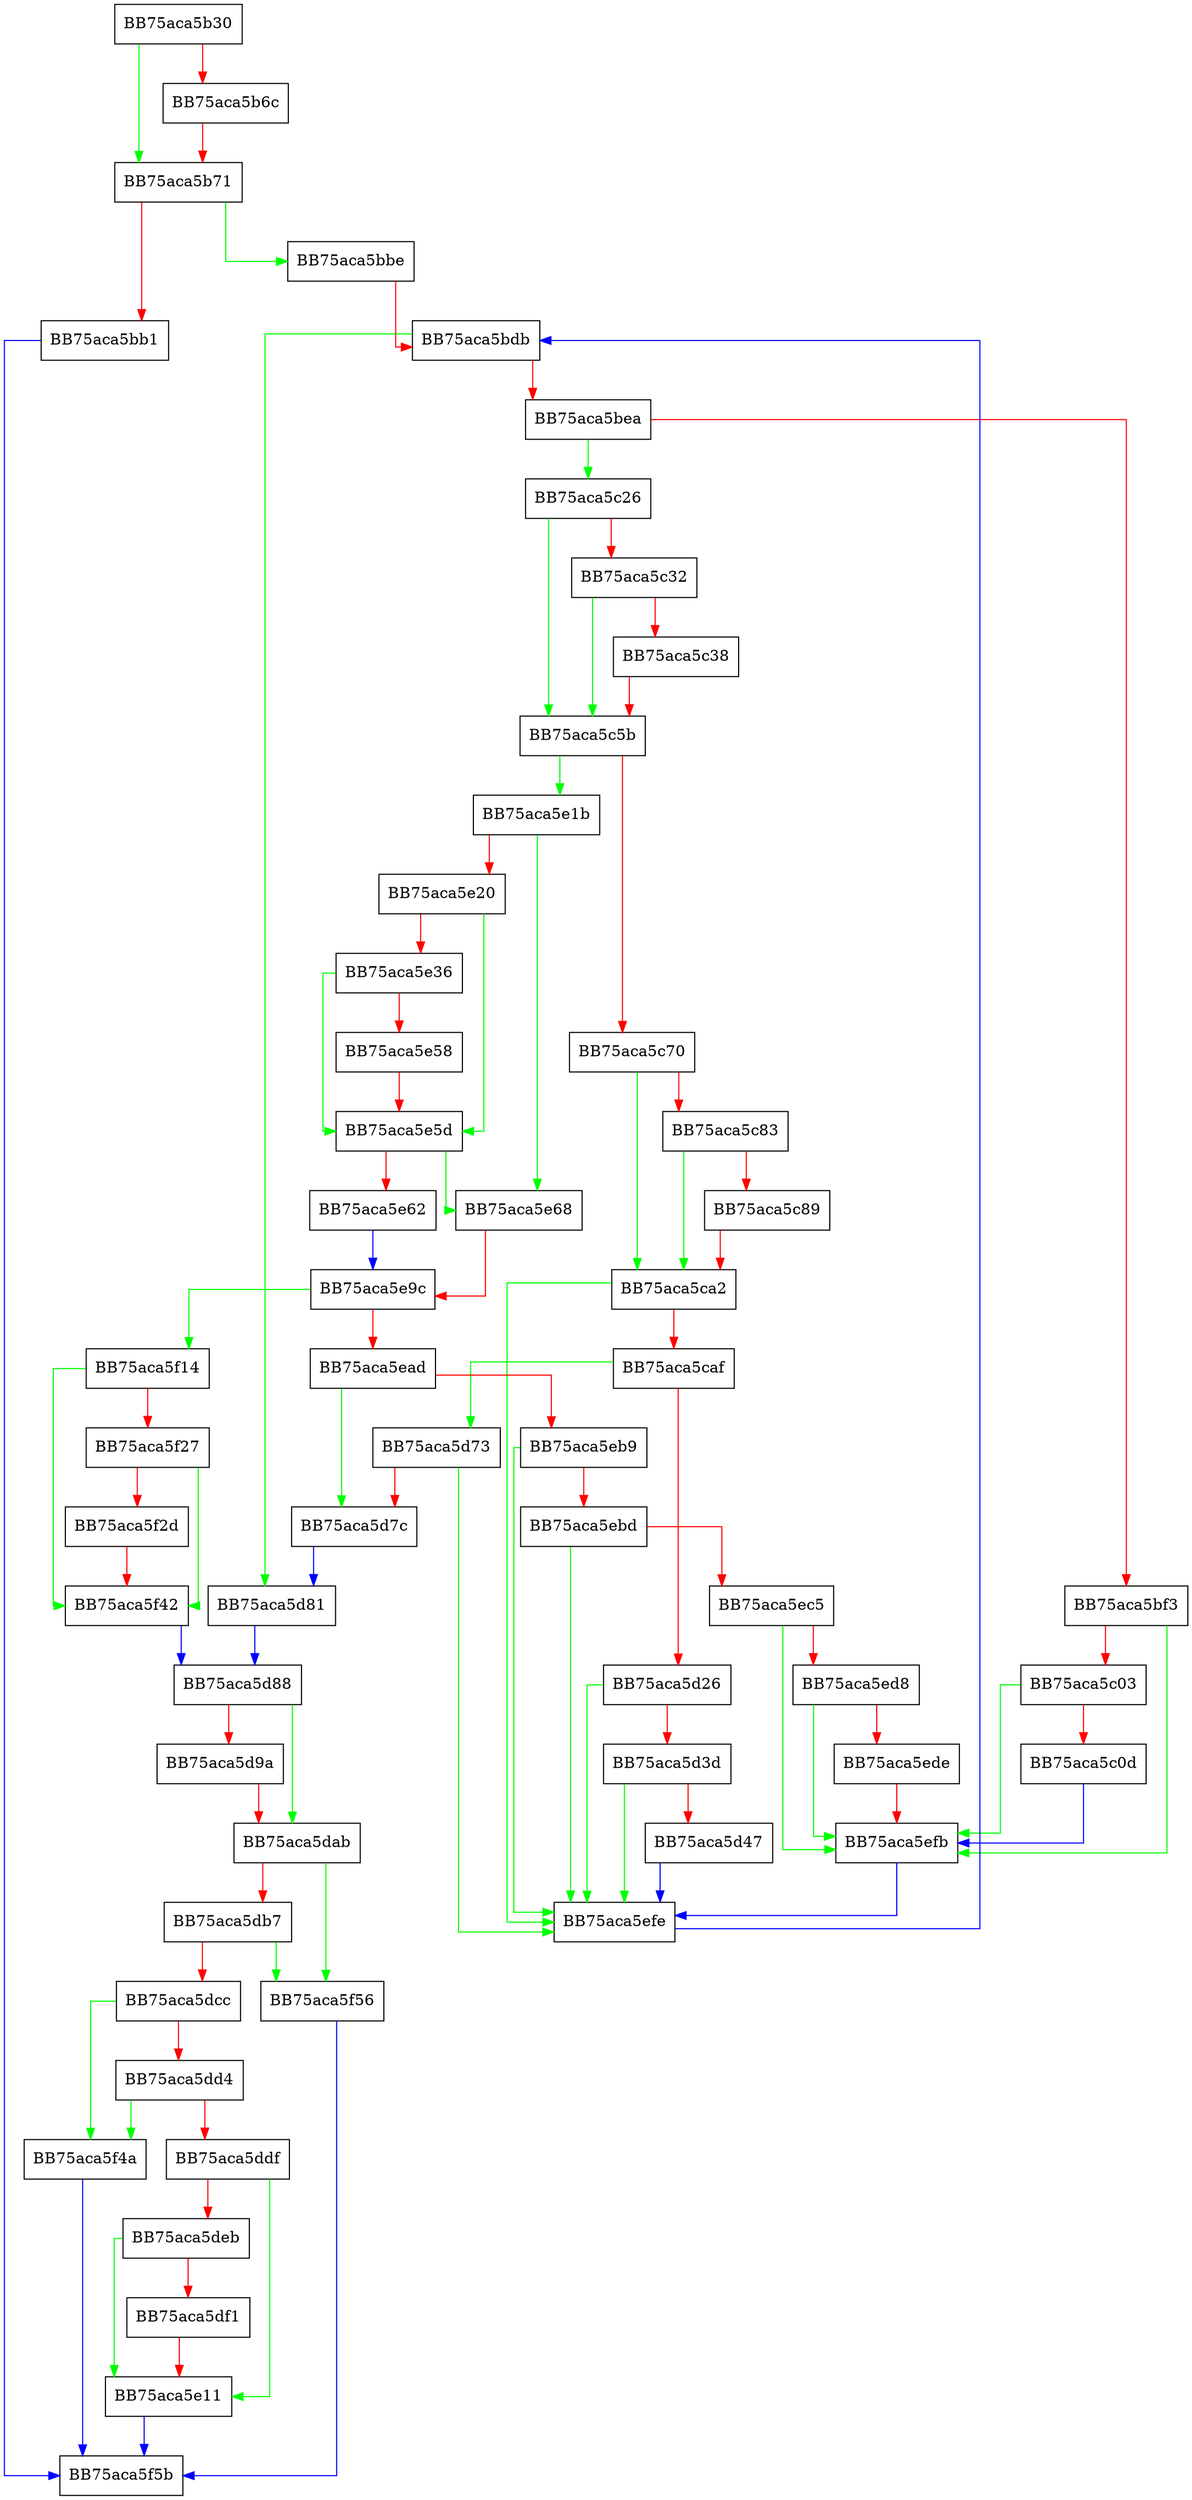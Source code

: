digraph QuickScan {
  node [shape="box"];
  graph [splines=ortho];
  BB75aca5b30 -> BB75aca5b71 [color="green"];
  BB75aca5b30 -> BB75aca5b6c [color="red"];
  BB75aca5b6c -> BB75aca5b71 [color="red"];
  BB75aca5b71 -> BB75aca5bbe [color="green"];
  BB75aca5b71 -> BB75aca5bb1 [color="red"];
  BB75aca5bb1 -> BB75aca5f5b [color="blue"];
  BB75aca5bbe -> BB75aca5bdb [color="red"];
  BB75aca5bdb -> BB75aca5d81 [color="green"];
  BB75aca5bdb -> BB75aca5bea [color="red"];
  BB75aca5bea -> BB75aca5c26 [color="green"];
  BB75aca5bea -> BB75aca5bf3 [color="red"];
  BB75aca5bf3 -> BB75aca5efb [color="green"];
  BB75aca5bf3 -> BB75aca5c03 [color="red"];
  BB75aca5c03 -> BB75aca5efb [color="green"];
  BB75aca5c03 -> BB75aca5c0d [color="red"];
  BB75aca5c0d -> BB75aca5efb [color="blue"];
  BB75aca5c26 -> BB75aca5c5b [color="green"];
  BB75aca5c26 -> BB75aca5c32 [color="red"];
  BB75aca5c32 -> BB75aca5c5b [color="green"];
  BB75aca5c32 -> BB75aca5c38 [color="red"];
  BB75aca5c38 -> BB75aca5c5b [color="red"];
  BB75aca5c5b -> BB75aca5e1b [color="green"];
  BB75aca5c5b -> BB75aca5c70 [color="red"];
  BB75aca5c70 -> BB75aca5ca2 [color="green"];
  BB75aca5c70 -> BB75aca5c83 [color="red"];
  BB75aca5c83 -> BB75aca5ca2 [color="green"];
  BB75aca5c83 -> BB75aca5c89 [color="red"];
  BB75aca5c89 -> BB75aca5ca2 [color="red"];
  BB75aca5ca2 -> BB75aca5efe [color="green"];
  BB75aca5ca2 -> BB75aca5caf [color="red"];
  BB75aca5caf -> BB75aca5d73 [color="green"];
  BB75aca5caf -> BB75aca5d26 [color="red"];
  BB75aca5d26 -> BB75aca5efe [color="green"];
  BB75aca5d26 -> BB75aca5d3d [color="red"];
  BB75aca5d3d -> BB75aca5efe [color="green"];
  BB75aca5d3d -> BB75aca5d47 [color="red"];
  BB75aca5d47 -> BB75aca5efe [color="blue"];
  BB75aca5d73 -> BB75aca5efe [color="green"];
  BB75aca5d73 -> BB75aca5d7c [color="red"];
  BB75aca5d7c -> BB75aca5d81 [color="blue"];
  BB75aca5d81 -> BB75aca5d88 [color="blue"];
  BB75aca5d88 -> BB75aca5dab [color="green"];
  BB75aca5d88 -> BB75aca5d9a [color="red"];
  BB75aca5d9a -> BB75aca5dab [color="red"];
  BB75aca5dab -> BB75aca5f56 [color="green"];
  BB75aca5dab -> BB75aca5db7 [color="red"];
  BB75aca5db7 -> BB75aca5f56 [color="green"];
  BB75aca5db7 -> BB75aca5dcc [color="red"];
  BB75aca5dcc -> BB75aca5f4a [color="green"];
  BB75aca5dcc -> BB75aca5dd4 [color="red"];
  BB75aca5dd4 -> BB75aca5f4a [color="green"];
  BB75aca5dd4 -> BB75aca5ddf [color="red"];
  BB75aca5ddf -> BB75aca5e11 [color="green"];
  BB75aca5ddf -> BB75aca5deb [color="red"];
  BB75aca5deb -> BB75aca5e11 [color="green"];
  BB75aca5deb -> BB75aca5df1 [color="red"];
  BB75aca5df1 -> BB75aca5e11 [color="red"];
  BB75aca5e11 -> BB75aca5f5b [color="blue"];
  BB75aca5e1b -> BB75aca5e68 [color="green"];
  BB75aca5e1b -> BB75aca5e20 [color="red"];
  BB75aca5e20 -> BB75aca5e5d [color="green"];
  BB75aca5e20 -> BB75aca5e36 [color="red"];
  BB75aca5e36 -> BB75aca5e5d [color="green"];
  BB75aca5e36 -> BB75aca5e58 [color="red"];
  BB75aca5e58 -> BB75aca5e5d [color="red"];
  BB75aca5e5d -> BB75aca5e68 [color="green"];
  BB75aca5e5d -> BB75aca5e62 [color="red"];
  BB75aca5e62 -> BB75aca5e9c [color="blue"];
  BB75aca5e68 -> BB75aca5e9c [color="red"];
  BB75aca5e9c -> BB75aca5f14 [color="green"];
  BB75aca5e9c -> BB75aca5ead [color="red"];
  BB75aca5ead -> BB75aca5d7c [color="green"];
  BB75aca5ead -> BB75aca5eb9 [color="red"];
  BB75aca5eb9 -> BB75aca5efe [color="green"];
  BB75aca5eb9 -> BB75aca5ebd [color="red"];
  BB75aca5ebd -> BB75aca5efe [color="green"];
  BB75aca5ebd -> BB75aca5ec5 [color="red"];
  BB75aca5ec5 -> BB75aca5efb [color="green"];
  BB75aca5ec5 -> BB75aca5ed8 [color="red"];
  BB75aca5ed8 -> BB75aca5efb [color="green"];
  BB75aca5ed8 -> BB75aca5ede [color="red"];
  BB75aca5ede -> BB75aca5efb [color="red"];
  BB75aca5efb -> BB75aca5efe [color="blue"];
  BB75aca5efe -> BB75aca5bdb [color="blue"];
  BB75aca5f14 -> BB75aca5f42 [color="green"];
  BB75aca5f14 -> BB75aca5f27 [color="red"];
  BB75aca5f27 -> BB75aca5f42 [color="green"];
  BB75aca5f27 -> BB75aca5f2d [color="red"];
  BB75aca5f2d -> BB75aca5f42 [color="red"];
  BB75aca5f42 -> BB75aca5d88 [color="blue"];
  BB75aca5f4a -> BB75aca5f5b [color="blue"];
  BB75aca5f56 -> BB75aca5f5b [color="blue"];
}
